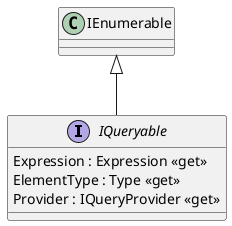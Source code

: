 @startuml
interface IQueryable {
    Expression : Expression <<get>>
    ElementType : Type <<get>>
    Provider : IQueryProvider <<get>>
}
IEnumerable <|-- IQueryable
@enduml
